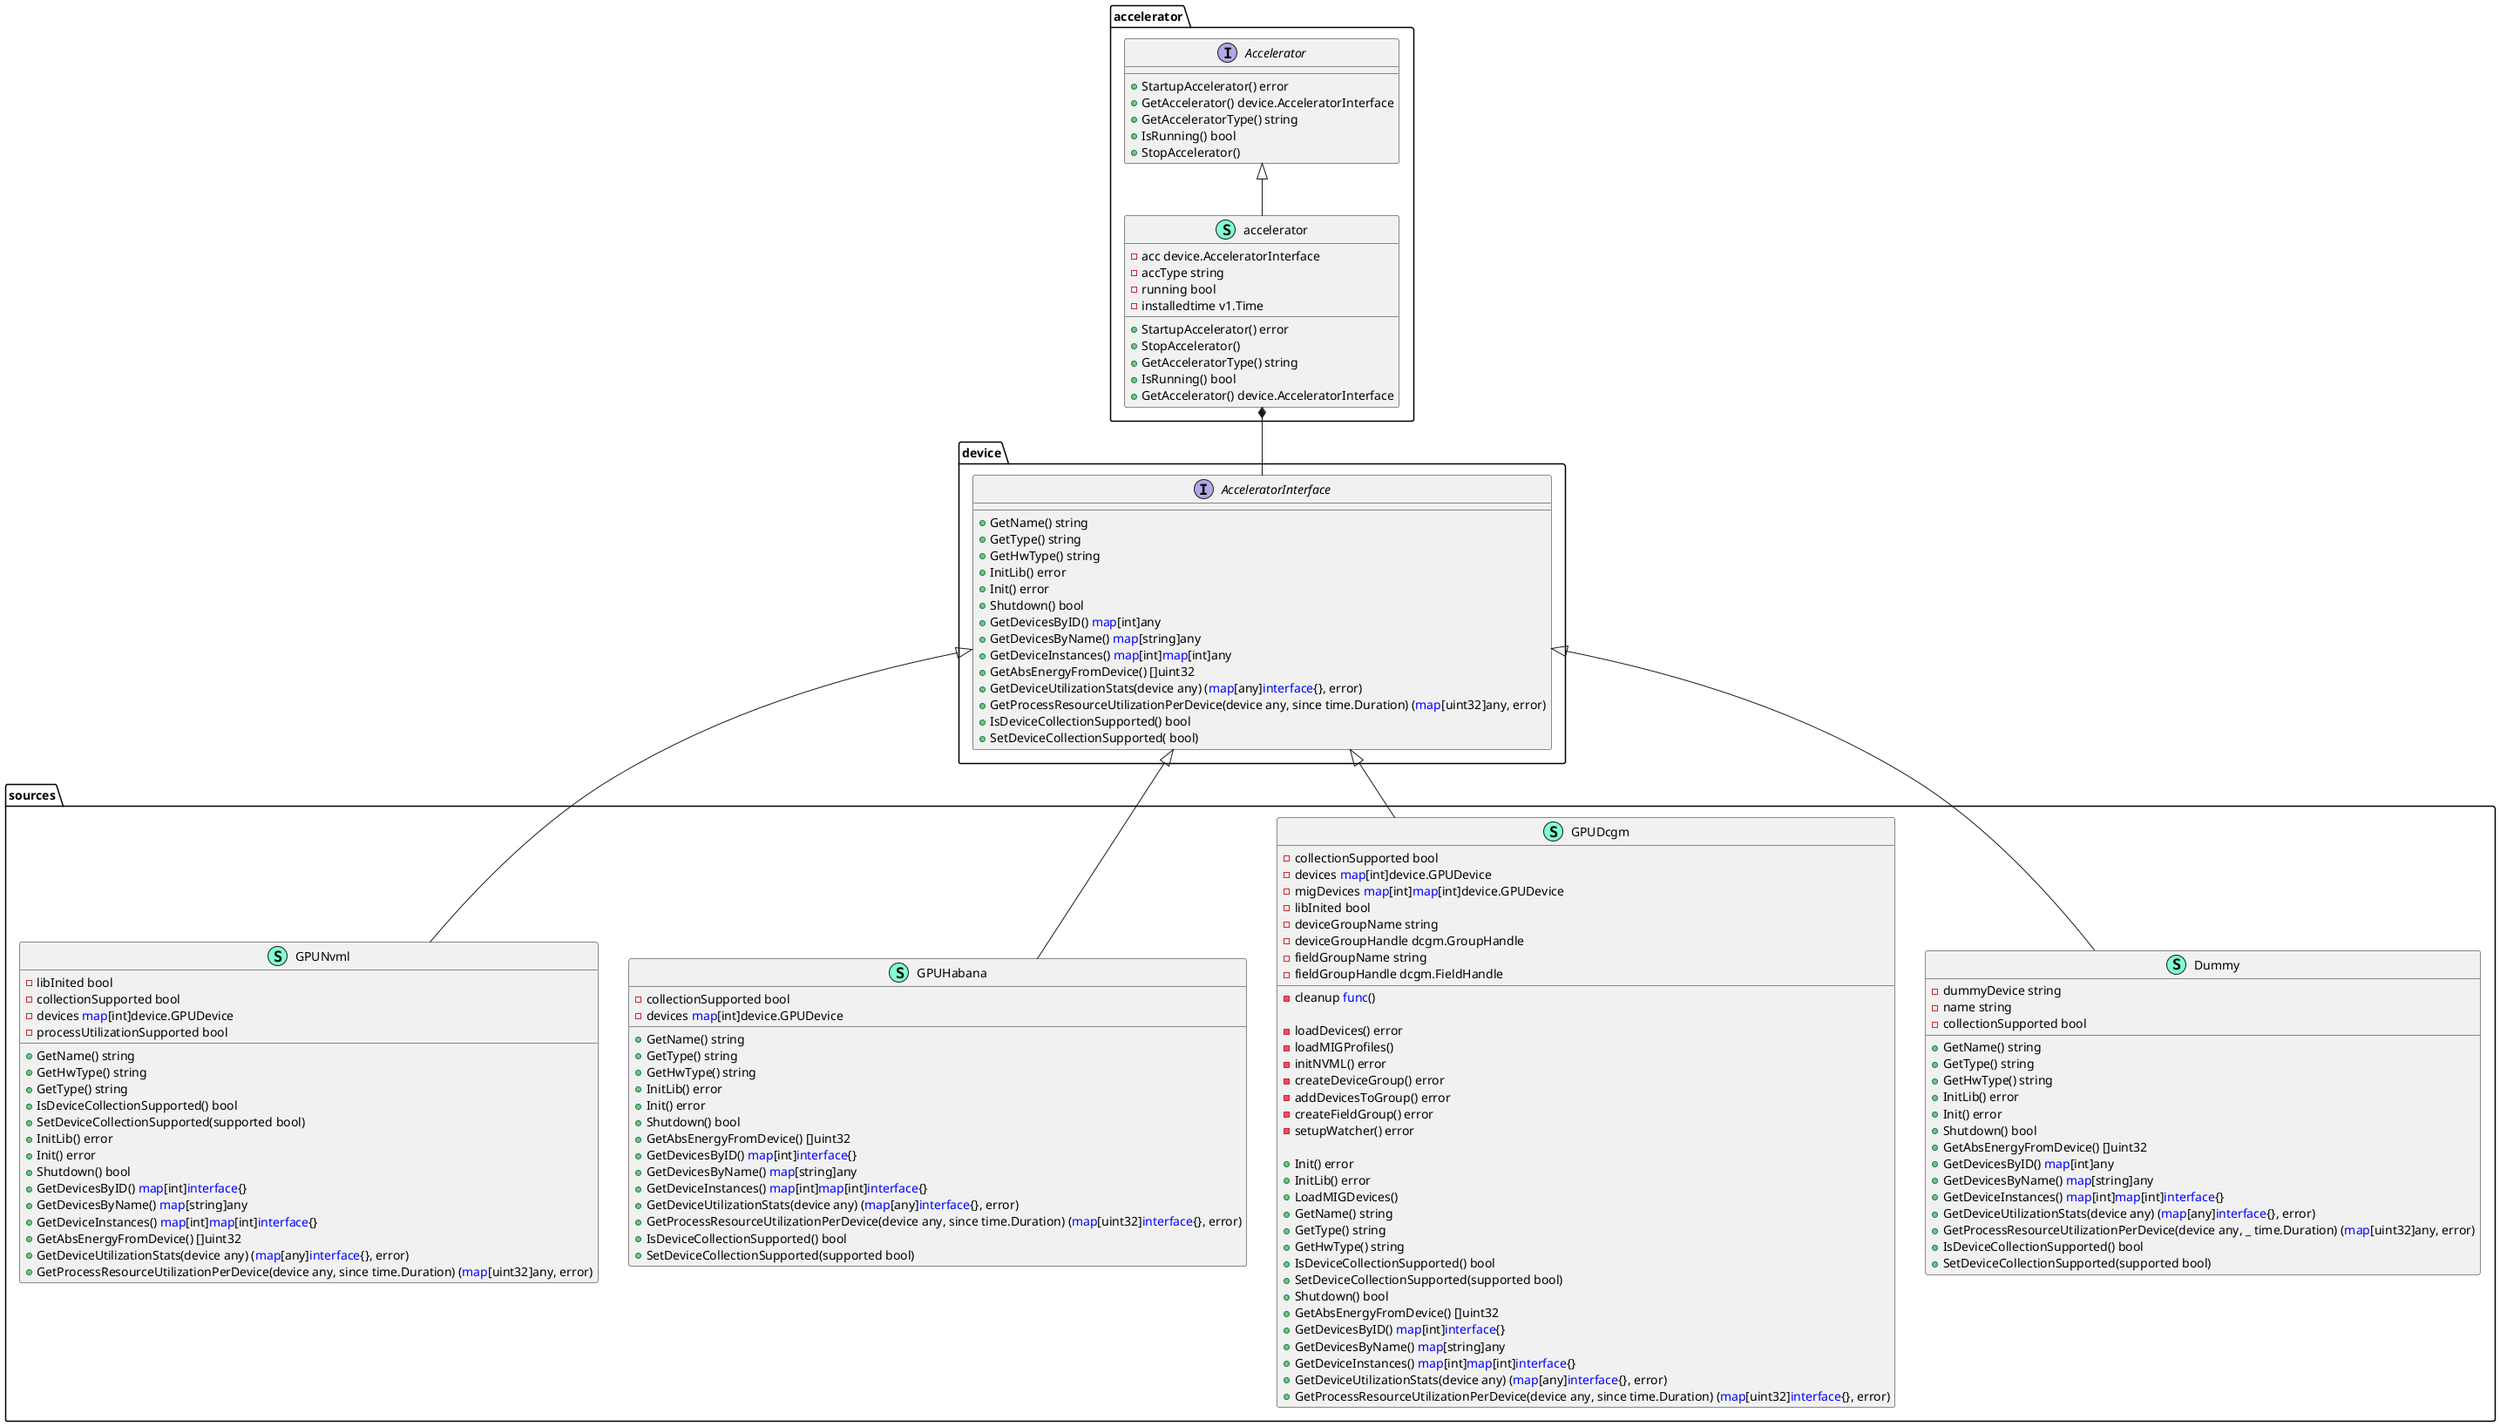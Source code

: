 @startuml
namespace accelerator {
    interface Accelerator  {
        + StartupAccelerator() error
        + GetAccelerator() device.AcceleratorInterface
        + GetAcceleratorType() string
        + IsRunning() bool
        + StopAccelerator()

    }
    class accelerator << (S,Aquamarine) >> {
        - acc device.AcceleratorInterface
        - accType string
        - running bool
        - installedtime v1.Time

        + StartupAccelerator() error
        + StopAccelerator()
        + GetAcceleratorType() string
        + IsRunning() bool
        + GetAccelerator() device.AcceleratorInterface

    }
}

"accelerator.Accelerator" <|-- "accelerator.accelerator"

namespace device {
    interface AcceleratorInterface  {
        + GetName() string
        + GetType() string
        + GetHwType() string
        + InitLib() error
        + Init() error
        + Shutdown() bool
        + GetDevicesByID() <font color=blue>map</font>[int]any
        + GetDevicesByName() <font color=blue>map</font>[string]any
        + GetDeviceInstances() <font color=blue>map</font>[int]<font color=blue>map</font>[int]any
        + GetAbsEnergyFromDevice() []uint32
        + GetDeviceUtilizationStats(device any) (<font color=blue>map</font>[any]<font color=blue>interface</font>{}, error)
        + GetProcessResourceUtilizationPerDevice(device any, since time.Duration) (<font color=blue>map</font>[uint32]any, error)
        + IsDeviceCollectionSupported() bool
        + SetDeviceCollectionSupported( bool)

    }
}

namespace sources {
    class Dummy << (S,Aquamarine) >> {
        - dummyDevice string
        - name string
        - collectionSupported bool

        + GetName() string
        + GetType() string
        + GetHwType() string
        + InitLib() error
        + Init() error
        + Shutdown() bool
        + GetAbsEnergyFromDevice() []uint32
        + GetDevicesByID() <font color=blue>map</font>[int]any
        + GetDevicesByName() <font color=blue>map</font>[string]any
        + GetDeviceInstances() <font color=blue>map</font>[int]<font color=blue>map</font>[int]<font color=blue>interface</font>{}
        + GetDeviceUtilizationStats(device any) (<font color=blue>map</font>[any]<font color=blue>interface</font>{}, error)
        + GetProcessResourceUtilizationPerDevice(device any, _ time.Duration) (<font color=blue>map</font>[uint32]any, error)
        + IsDeviceCollectionSupported() bool
        + SetDeviceCollectionSupported(supported bool)

    }
    class GPUDcgm << (S,Aquamarine) >> {
        - collectionSupported bool
        - devices <font color=blue>map</font>[int]device.GPUDevice
        - migDevices <font color=blue>map</font>[int]<font color=blue>map</font>[int]device.GPUDevice
        - libInited bool
        - deviceGroupName string
        - deviceGroupHandle dcgm.GroupHandle
        - fieldGroupName string
        - fieldGroupHandle dcgm.FieldHandle
        - cleanup <font color=blue>func</font>()

        - loadDevices() error
        - loadMIGProfiles()
        - initNVML() error
        - createDeviceGroup() error
        - addDevicesToGroup() error
        - createFieldGroup() error
        - setupWatcher() error

        + Init() error
        + InitLib() error
        + LoadMIGDevices()
        + GetName() string
        + GetType() string
        + GetHwType() string
        + IsDeviceCollectionSupported() bool
        + SetDeviceCollectionSupported(supported bool)
        + Shutdown() bool
        + GetAbsEnergyFromDevice() []uint32
        + GetDevicesByID() <font color=blue>map</font>[int]<font color=blue>interface</font>{}
        + GetDevicesByName() <font color=blue>map</font>[string]any
        + GetDeviceInstances() <font color=blue>map</font>[int]<font color=blue>map</font>[int]<font color=blue>interface</font>{}
        + GetDeviceUtilizationStats(device any) (<font color=blue>map</font>[any]<font color=blue>interface</font>{}, error)
        + GetProcessResourceUtilizationPerDevice(device any, since time.Duration) (<font color=blue>map</font>[uint32]<font color=blue>interface</font>{}, error)

    }
    class GPUHabana << (S,Aquamarine) >> {
        - collectionSupported bool
        - devices <font color=blue>map</font>[int]device.GPUDevice

        + GetName() string
        + GetType() string
        + GetHwType() string
        + InitLib() error
        + Init() error
        + Shutdown() bool
        + GetAbsEnergyFromDevice() []uint32
        + GetDevicesByID() <font color=blue>map</font>[int]<font color=blue>interface</font>{}
        + GetDevicesByName() <font color=blue>map</font>[string]any
        + GetDeviceInstances() <font color=blue>map</font>[int]<font color=blue>map</font>[int]<font color=blue>interface</font>{}
        + GetDeviceUtilizationStats(device any) (<font color=blue>map</font>[any]<font color=blue>interface</font>{}, error)
        + GetProcessResourceUtilizationPerDevice(device any, since time.Duration) (<font color=blue>map</font>[uint32]<font color=blue>interface</font>{}, error)
        + IsDeviceCollectionSupported() bool
        + SetDeviceCollectionSupported(supported bool)

    }
    class GPUNvml << (S,Aquamarine) >> {
        - libInited bool
        - collectionSupported bool
        - devices <font color=blue>map</font>[int]device.GPUDevice
        - processUtilizationSupported bool

        + GetName() string
        + GetHwType() string
        + GetType() string
        + IsDeviceCollectionSupported() bool
        + SetDeviceCollectionSupported(supported bool)
        + InitLib() error
        + Init() error
        + Shutdown() bool
        + GetDevicesByID() <font color=blue>map</font>[int]<font color=blue>interface</font>{}
        + GetDevicesByName() <font color=blue>map</font>[string]any
        + GetDeviceInstances() <font color=blue>map</font>[int]<font color=blue>map</font>[int]<font color=blue>interface</font>{}
        + GetAbsEnergyFromDevice() []uint32
        + GetDeviceUtilizationStats(device any) (<font color=blue>map</font>[any]<font color=blue>interface</font>{}, error)
        + GetProcessResourceUtilizationPerDevice(device any, since time.Duration) (<font color=blue>map</font>[uint32]any, error)

    }

}

accelerator.accelerator *-- device.AcceleratorInterface
"device.AcceleratorInterface" <|-- "sources.Dummy"
"device.AcceleratorInterface" <|-- "sources.GPUDcgm"
"device.AcceleratorInterface" <|-- "sources.GPUHabana"
"device.AcceleratorInterface" <|-- "sources.GPUNvml"

@enduml
